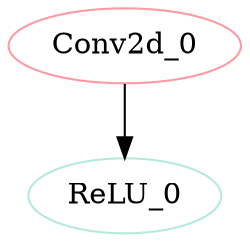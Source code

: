 strict digraph "" {
	Conv2d_0	[color="#FF9AA2",
		layer_name="features.5.expand1x1",
		params=4224,
		type=Conv2d];
	ReLU_0	[color="#B5EAD7",
		layer_name="features.5.expand1x1_activation",
		params=0,
		type=ReLU];
	Conv2d_0 -> ReLU_0;
}
